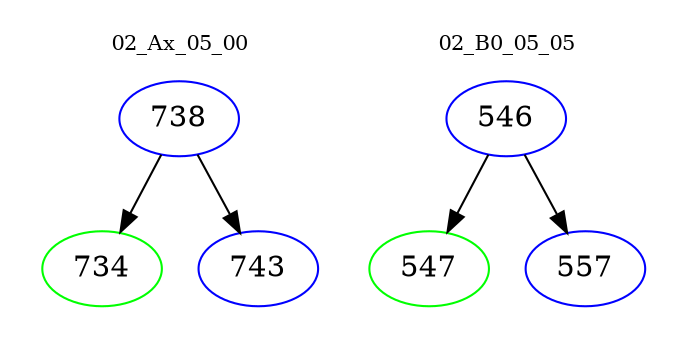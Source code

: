 digraph{
subgraph cluster_0 {
color = white
label = "02_Ax_05_00";
fontsize=10;
T0_738 [label="738", color="blue"]
T0_738 -> T0_734 [color="black"]
T0_734 [label="734", color="green"]
T0_738 -> T0_743 [color="black"]
T0_743 [label="743", color="blue"]
}
subgraph cluster_1 {
color = white
label = "02_B0_05_05";
fontsize=10;
T1_546 [label="546", color="blue"]
T1_546 -> T1_547 [color="black"]
T1_547 [label="547", color="green"]
T1_546 -> T1_557 [color="black"]
T1_557 [label="557", color="blue"]
}
}
